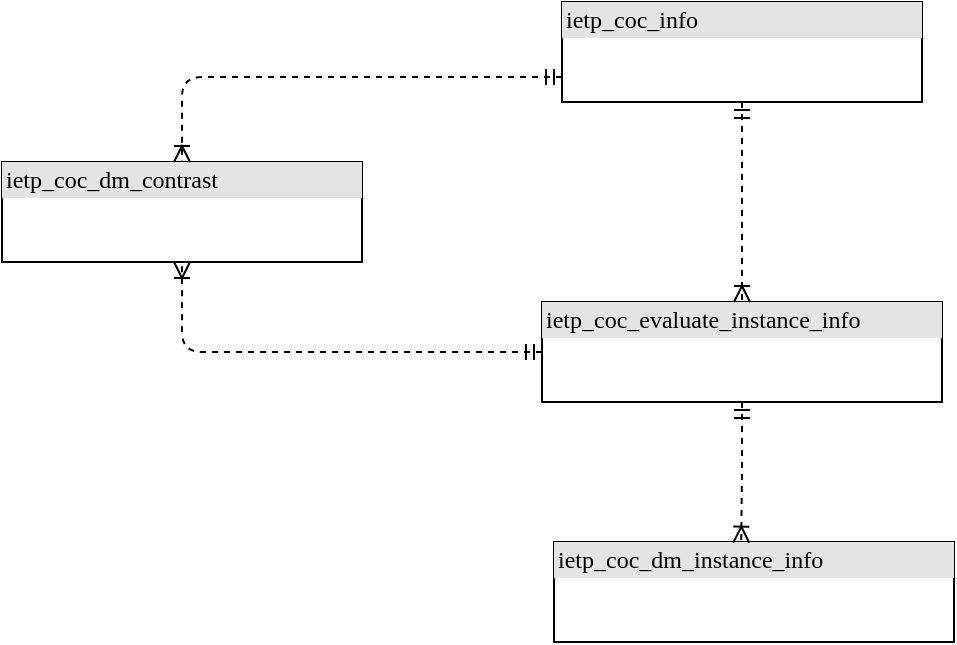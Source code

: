 <mxfile version="20.8.23" type="github">
  <diagram name="第 1 页" id="8Jd_YHJOOdnQO59MMvem">
    <mxGraphModel dx="875" dy="1600" grid="1" gridSize="10" guides="1" tooltips="1" connect="1" arrows="1" fold="1" page="1" pageScale="1" pageWidth="827" pageHeight="1169" math="0" shadow="0">
      <root>
        <mxCell id="0" />
        <mxCell id="1" parent="0" />
        <mxCell id="MyzIpmYlncKYWEPKaIoK-1" value="&lt;div style=&quot;box-sizing:border-box;width:100%;background:#e4e4e4;padding:2px;&quot;&gt;ietp_coc_info&lt;br&gt;&lt;/div&gt;" style="verticalAlign=top;align=left;overflow=fill;html=1;rounded=0;shadow=0;comic=0;labelBackgroundColor=none;strokeWidth=1;fontFamily=Verdana;fontSize=12" vertex="1" parent="1">
          <mxGeometry x="350" y="-1070" width="180" height="50" as="geometry" />
        </mxCell>
        <mxCell id="MyzIpmYlncKYWEPKaIoK-2" value="&lt;div style=&quot;box-sizing:border-box;width:100%;background:#e4e4e4;padding:2px;&quot;&gt;ietp_coc_evaluate_instance_info&lt;br&gt;&lt;/div&gt;" style="verticalAlign=top;align=left;overflow=fill;html=1;rounded=0;shadow=0;comic=0;labelBackgroundColor=none;strokeWidth=1;fontFamily=Verdana;fontSize=12" vertex="1" parent="1">
          <mxGeometry x="340" y="-920" width="200" height="50" as="geometry" />
        </mxCell>
        <mxCell id="MyzIpmYlncKYWEPKaIoK-3" value="" style="edgeStyle=orthogonalEdgeStyle;html=1;endArrow=ERoneToMany;startArrow=ERmandOne;labelBackgroundColor=none;fontFamily=Verdana;fontSize=12;align=left;dashed=1;exitX=0.5;exitY=1;exitDx=0;exitDy=0;entryX=0.5;entryY=0;entryDx=0;entryDy=0;" edge="1" parent="1" source="MyzIpmYlncKYWEPKaIoK-1" target="MyzIpmYlncKYWEPKaIoK-2">
          <mxGeometry width="100" height="100" relative="1" as="geometry">
            <mxPoint x="510" y="-1010" as="sourcePoint" />
            <mxPoint x="510" y="-910" as="targetPoint" />
          </mxGeometry>
        </mxCell>
        <mxCell id="MyzIpmYlncKYWEPKaIoK-5" value="&lt;div style=&quot;box-sizing:border-box;width:100%;background:#e4e4e4;padding:2px;&quot;&gt;ietp_coc_dm_contrast&lt;br&gt;&lt;/div&gt;" style="verticalAlign=top;align=left;overflow=fill;html=1;rounded=0;shadow=0;comic=0;labelBackgroundColor=none;strokeWidth=1;fontFamily=Verdana;fontSize=12" vertex="1" parent="1">
          <mxGeometry x="70" y="-990" width="180" height="50" as="geometry" />
        </mxCell>
        <mxCell id="MyzIpmYlncKYWEPKaIoK-6" value="" style="edgeStyle=orthogonalEdgeStyle;html=1;endArrow=ERoneToMany;startArrow=ERmandOne;labelBackgroundColor=none;fontFamily=Verdana;fontSize=12;align=left;dashed=1;exitX=0;exitY=0.75;exitDx=0;exitDy=0;entryX=0.5;entryY=0;entryDx=0;entryDy=0;" edge="1" parent="1" source="MyzIpmYlncKYWEPKaIoK-1" target="MyzIpmYlncKYWEPKaIoK-5">
          <mxGeometry width="100" height="100" relative="1" as="geometry">
            <mxPoint x="450" y="-1010" as="sourcePoint" />
            <mxPoint x="450" y="-910" as="targetPoint" />
          </mxGeometry>
        </mxCell>
        <mxCell id="MyzIpmYlncKYWEPKaIoK-7" value="" style="edgeStyle=orthogonalEdgeStyle;html=1;endArrow=ERoneToMany;startArrow=ERmandOne;labelBackgroundColor=none;fontFamily=Verdana;fontSize=12;align=left;dashed=1;exitX=0;exitY=0.5;exitDx=0;exitDy=0;entryX=0.5;entryY=1;entryDx=0;entryDy=0;" edge="1" parent="1" source="MyzIpmYlncKYWEPKaIoK-2" target="MyzIpmYlncKYWEPKaIoK-5">
          <mxGeometry width="100" height="100" relative="1" as="geometry">
            <mxPoint x="210" y="-920" as="sourcePoint" />
            <mxPoint x="210" y="-820" as="targetPoint" />
          </mxGeometry>
        </mxCell>
        <mxCell id="MyzIpmYlncKYWEPKaIoK-8" value="&lt;div style=&quot;box-sizing:border-box;width:100%;background:#e4e4e4;padding:2px;&quot;&gt;ietp_coc_dm_instance_info&lt;br&gt;&lt;/div&gt;" style="verticalAlign=top;align=left;overflow=fill;html=1;rounded=0;shadow=0;comic=0;labelBackgroundColor=none;strokeWidth=1;fontFamily=Verdana;fontSize=12" vertex="1" parent="1">
          <mxGeometry x="346" y="-800" width="200" height="50" as="geometry" />
        </mxCell>
        <mxCell id="MyzIpmYlncKYWEPKaIoK-9" value="" style="edgeStyle=orthogonalEdgeStyle;html=1;endArrow=ERoneToMany;startArrow=ERmandOne;labelBackgroundColor=none;fontFamily=Verdana;fontSize=12;align=left;dashed=1;exitX=0.5;exitY=1;exitDx=0;exitDy=0;entryX=0.468;entryY=0.007;entryDx=0;entryDy=0;entryPerimeter=0;" edge="1" parent="1" source="MyzIpmYlncKYWEPKaIoK-2" target="MyzIpmYlncKYWEPKaIoK-8">
          <mxGeometry width="100" height="100" relative="1" as="geometry">
            <mxPoint x="350" y="-885" as="sourcePoint" />
            <mxPoint x="170" y="-930" as="targetPoint" />
          </mxGeometry>
        </mxCell>
      </root>
    </mxGraphModel>
  </diagram>
</mxfile>

